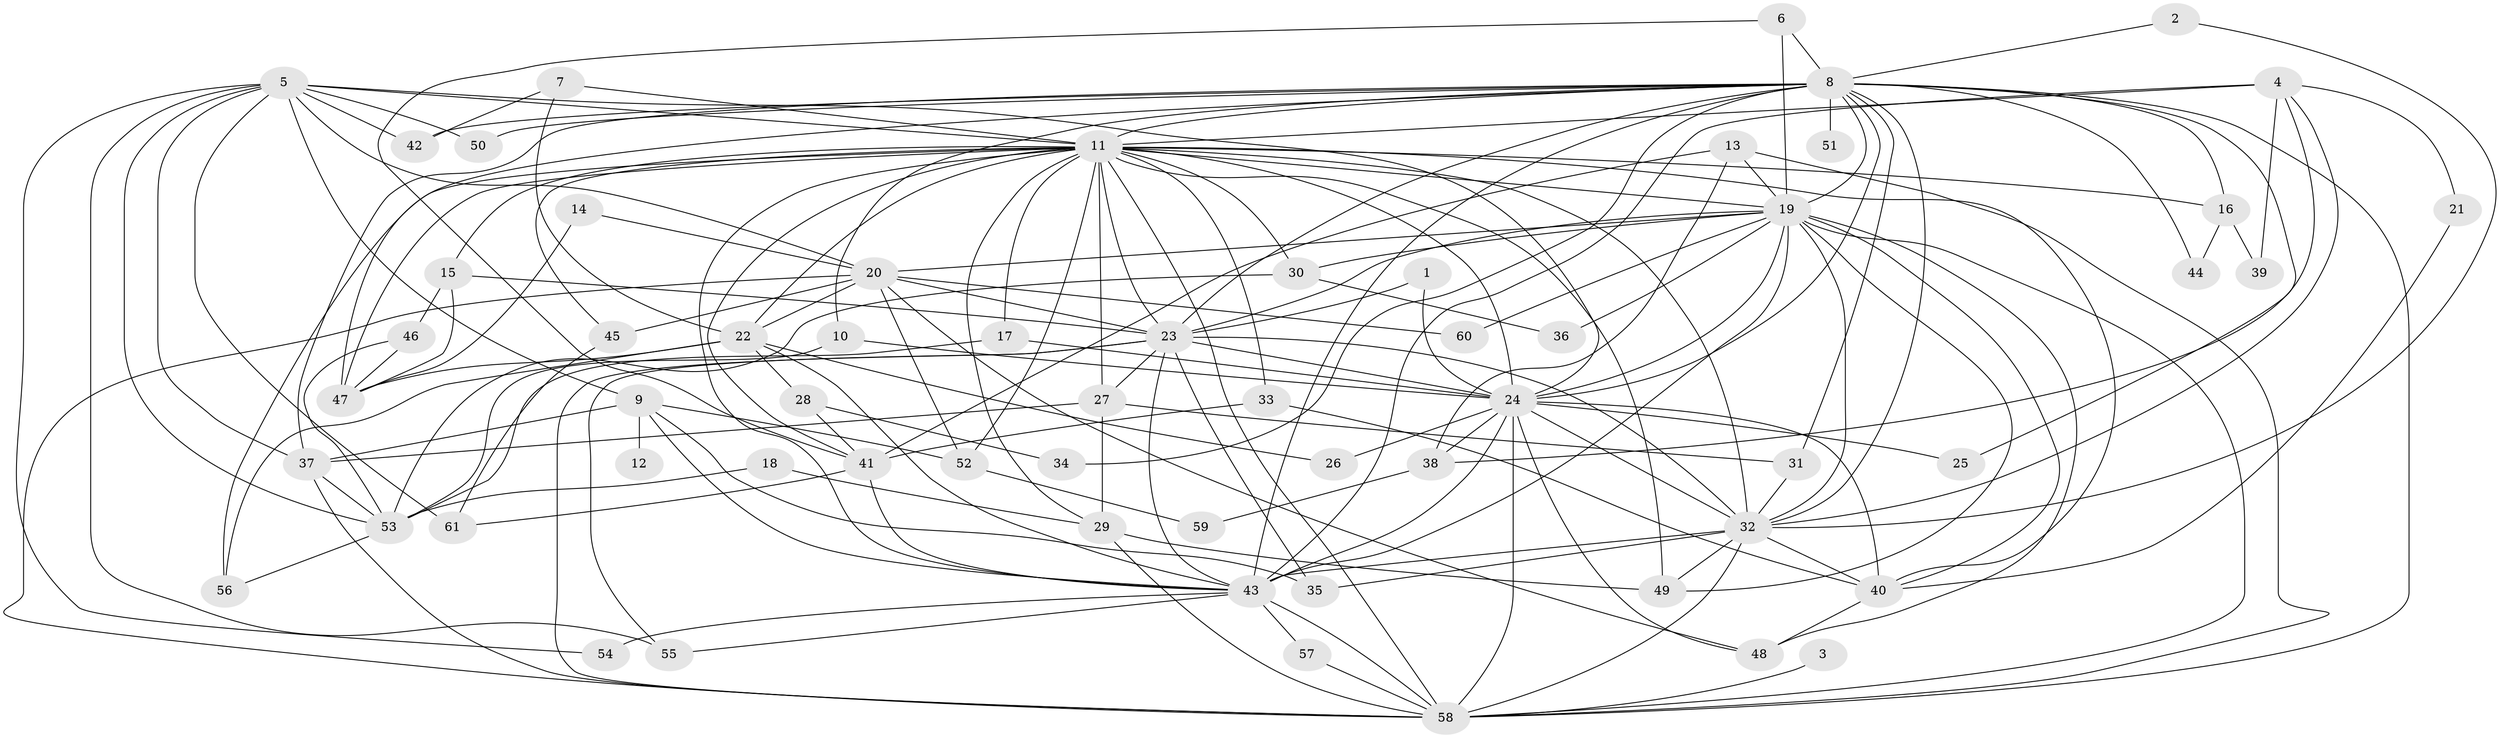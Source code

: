 // original degree distribution, {10: 0.00819672131147541, 28: 0.00819672131147541, 21: 0.01639344262295082, 15: 0.00819672131147541, 32: 0.00819672131147541, 17: 0.00819672131147541, 23: 0.00819672131147541, 18: 0.00819672131147541, 20: 0.00819672131147541, 5: 0.02459016393442623, 2: 0.5901639344262295, 8: 0.01639344262295082, 7: 0.02459016393442623, 3: 0.13934426229508196, 11: 0.00819672131147541, 4: 0.07377049180327869, 12: 0.00819672131147541, 9: 0.00819672131147541, 6: 0.02459016393442623}
// Generated by graph-tools (version 1.1) at 2025/01/03/09/25 03:01:20]
// undirected, 61 vertices, 162 edges
graph export_dot {
graph [start="1"]
  node [color=gray90,style=filled];
  1;
  2;
  3;
  4;
  5;
  6;
  7;
  8;
  9;
  10;
  11;
  12;
  13;
  14;
  15;
  16;
  17;
  18;
  19;
  20;
  21;
  22;
  23;
  24;
  25;
  26;
  27;
  28;
  29;
  30;
  31;
  32;
  33;
  34;
  35;
  36;
  37;
  38;
  39;
  40;
  41;
  42;
  43;
  44;
  45;
  46;
  47;
  48;
  49;
  50;
  51;
  52;
  53;
  54;
  55;
  56;
  57;
  58;
  59;
  60;
  61;
  1 -- 23 [weight=1.0];
  1 -- 24 [weight=1.0];
  2 -- 8 [weight=1.0];
  2 -- 32 [weight=1.0];
  3 -- 58 [weight=1.0];
  4 -- 11 [weight=1.0];
  4 -- 21 [weight=1.0];
  4 -- 32 [weight=1.0];
  4 -- 38 [weight=1.0];
  4 -- 39 [weight=1.0];
  4 -- 43 [weight=2.0];
  5 -- 9 [weight=1.0];
  5 -- 11 [weight=1.0];
  5 -- 20 [weight=1.0];
  5 -- 24 [weight=2.0];
  5 -- 37 [weight=1.0];
  5 -- 42 [weight=1.0];
  5 -- 50 [weight=1.0];
  5 -- 53 [weight=1.0];
  5 -- 54 [weight=1.0];
  5 -- 55 [weight=1.0];
  5 -- 61 [weight=1.0];
  6 -- 8 [weight=1.0];
  6 -- 19 [weight=2.0];
  6 -- 41 [weight=1.0];
  7 -- 11 [weight=1.0];
  7 -- 22 [weight=1.0];
  7 -- 42 [weight=1.0];
  8 -- 10 [weight=1.0];
  8 -- 11 [weight=3.0];
  8 -- 16 [weight=2.0];
  8 -- 19 [weight=1.0];
  8 -- 23 [weight=1.0];
  8 -- 24 [weight=1.0];
  8 -- 25 [weight=1.0];
  8 -- 31 [weight=1.0];
  8 -- 32 [weight=2.0];
  8 -- 34 [weight=1.0];
  8 -- 37 [weight=1.0];
  8 -- 42 [weight=1.0];
  8 -- 43 [weight=2.0];
  8 -- 44 [weight=2.0];
  8 -- 47 [weight=1.0];
  8 -- 50 [weight=1.0];
  8 -- 51 [weight=1.0];
  8 -- 58 [weight=1.0];
  9 -- 12 [weight=1.0];
  9 -- 35 [weight=1.0];
  9 -- 37 [weight=1.0];
  9 -- 43 [weight=1.0];
  9 -- 52 [weight=1.0];
  10 -- 24 [weight=1.0];
  10 -- 53 [weight=1.0];
  11 -- 15 [weight=2.0];
  11 -- 16 [weight=1.0];
  11 -- 17 [weight=1.0];
  11 -- 19 [weight=2.0];
  11 -- 22 [weight=2.0];
  11 -- 23 [weight=4.0];
  11 -- 24 [weight=2.0];
  11 -- 27 [weight=3.0];
  11 -- 29 [weight=1.0];
  11 -- 30 [weight=1.0];
  11 -- 32 [weight=2.0];
  11 -- 33 [weight=1.0];
  11 -- 40 [weight=1.0];
  11 -- 41 [weight=1.0];
  11 -- 43 [weight=5.0];
  11 -- 45 [weight=1.0];
  11 -- 47 [weight=1.0];
  11 -- 49 [weight=1.0];
  11 -- 52 [weight=1.0];
  11 -- 56 [weight=1.0];
  11 -- 58 [weight=3.0];
  13 -- 19 [weight=1.0];
  13 -- 38 [weight=1.0];
  13 -- 41 [weight=1.0];
  13 -- 58 [weight=1.0];
  14 -- 20 [weight=1.0];
  14 -- 47 [weight=1.0];
  15 -- 23 [weight=1.0];
  15 -- 46 [weight=1.0];
  15 -- 47 [weight=1.0];
  16 -- 39 [weight=1.0];
  16 -- 44 [weight=1.0];
  17 -- 24 [weight=1.0];
  17 -- 53 [weight=1.0];
  18 -- 29 [weight=1.0];
  18 -- 53 [weight=1.0];
  19 -- 20 [weight=1.0];
  19 -- 23 [weight=1.0];
  19 -- 24 [weight=1.0];
  19 -- 30 [weight=1.0];
  19 -- 32 [weight=1.0];
  19 -- 36 [weight=2.0];
  19 -- 40 [weight=1.0];
  19 -- 43 [weight=3.0];
  19 -- 48 [weight=1.0];
  19 -- 49 [weight=1.0];
  19 -- 58 [weight=1.0];
  19 -- 60 [weight=1.0];
  20 -- 22 [weight=1.0];
  20 -- 23 [weight=2.0];
  20 -- 45 [weight=1.0];
  20 -- 48 [weight=1.0];
  20 -- 52 [weight=1.0];
  20 -- 58 [weight=1.0];
  20 -- 60 [weight=1.0];
  21 -- 40 [weight=1.0];
  22 -- 26 [weight=1.0];
  22 -- 28 [weight=1.0];
  22 -- 43 [weight=1.0];
  22 -- 47 [weight=1.0];
  22 -- 56 [weight=1.0];
  23 -- 24 [weight=2.0];
  23 -- 27 [weight=2.0];
  23 -- 32 [weight=1.0];
  23 -- 35 [weight=1.0];
  23 -- 43 [weight=2.0];
  23 -- 55 [weight=1.0];
  23 -- 58 [weight=2.0];
  24 -- 25 [weight=1.0];
  24 -- 26 [weight=1.0];
  24 -- 32 [weight=2.0];
  24 -- 38 [weight=1.0];
  24 -- 40 [weight=1.0];
  24 -- 43 [weight=4.0];
  24 -- 48 [weight=1.0];
  24 -- 58 [weight=1.0];
  27 -- 29 [weight=1.0];
  27 -- 31 [weight=1.0];
  27 -- 37 [weight=1.0];
  28 -- 34 [weight=1.0];
  28 -- 41 [weight=1.0];
  29 -- 49 [weight=1.0];
  29 -- 58 [weight=1.0];
  30 -- 36 [weight=1.0];
  30 -- 53 [weight=1.0];
  31 -- 32 [weight=1.0];
  32 -- 35 [weight=1.0];
  32 -- 40 [weight=1.0];
  32 -- 43 [weight=2.0];
  32 -- 49 [weight=1.0];
  32 -- 58 [weight=1.0];
  33 -- 40 [weight=1.0];
  33 -- 41 [weight=1.0];
  37 -- 53 [weight=1.0];
  37 -- 58 [weight=1.0];
  38 -- 59 [weight=1.0];
  40 -- 48 [weight=1.0];
  41 -- 43 [weight=1.0];
  41 -- 61 [weight=1.0];
  43 -- 54 [weight=1.0];
  43 -- 55 [weight=1.0];
  43 -- 57 [weight=1.0];
  43 -- 58 [weight=2.0];
  45 -- 61 [weight=1.0];
  46 -- 47 [weight=1.0];
  46 -- 53 [weight=1.0];
  52 -- 59 [weight=1.0];
  53 -- 56 [weight=1.0];
  57 -- 58 [weight=1.0];
}
